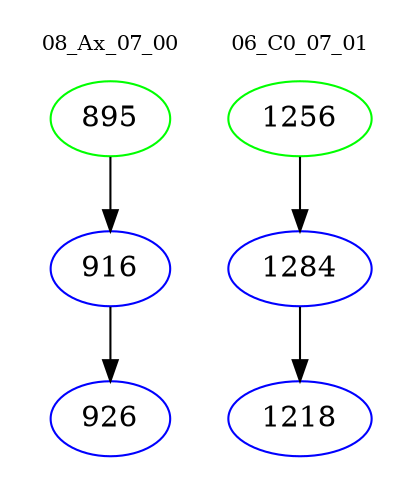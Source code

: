 digraph{
subgraph cluster_0 {
color = white
label = "08_Ax_07_00";
fontsize=10;
T0_895 [label="895", color="green"]
T0_895 -> T0_916 [color="black"]
T0_916 [label="916", color="blue"]
T0_916 -> T0_926 [color="black"]
T0_926 [label="926", color="blue"]
}
subgraph cluster_1 {
color = white
label = "06_C0_07_01";
fontsize=10;
T1_1256 [label="1256", color="green"]
T1_1256 -> T1_1284 [color="black"]
T1_1284 [label="1284", color="blue"]
T1_1284 -> T1_1218 [color="black"]
T1_1218 [label="1218", color="blue"]
}
}
